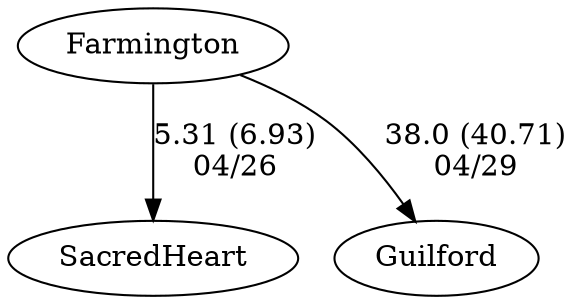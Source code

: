 digraph boys2eightsFarmington {SacredHeart [URL="boys2eightsFarmingtonSacredHeart.html"];Farmington [URL="boys2eightsFarmingtonFarmington.html"];Guilford [URL="boys2eightsFarmingtonGuilford.html"];Farmington -> Guilford[label="38.0 (40.71)
04/29", weight="62", tooltip="NEIRA Boys & Girls Eights,Guilford High School vs Farmington High School			
Distance: 1400m Conditions: 7-10mph head/cross wind Comments: All starts were floating starts. Races are not comparable. Race Order G1, B1, G2, BN. Farmington 2V Boys 8, 3V boys 8 and Girls Novice 8 rowed as exhibition boats. Thank you Farmington for a great morning of racing!
None", URL="http://www.row2k.com/results/resultspage.cfm?UID=EAD62B2712391FF51E6EC8766B20FC79&cat=5", random="random"]; 
Farmington -> SacredHeart[label="5.31 (6.93)
04/26", weight="95", tooltip="NEIRA Eights,Farmington vs Sacred Heart Greenwich			
Distance: 1,150 Conditions: Strong head current, 5-10 mph crosswind. Comments: Race order G1, G2. Thank you to Sacred Heart for a great day of racing!
None", URL="http://www.row2k.com/results/resultspage.cfm?UID=2FCC537F649DB7E2C91000C15D90788F&cat=1", random="random"]}